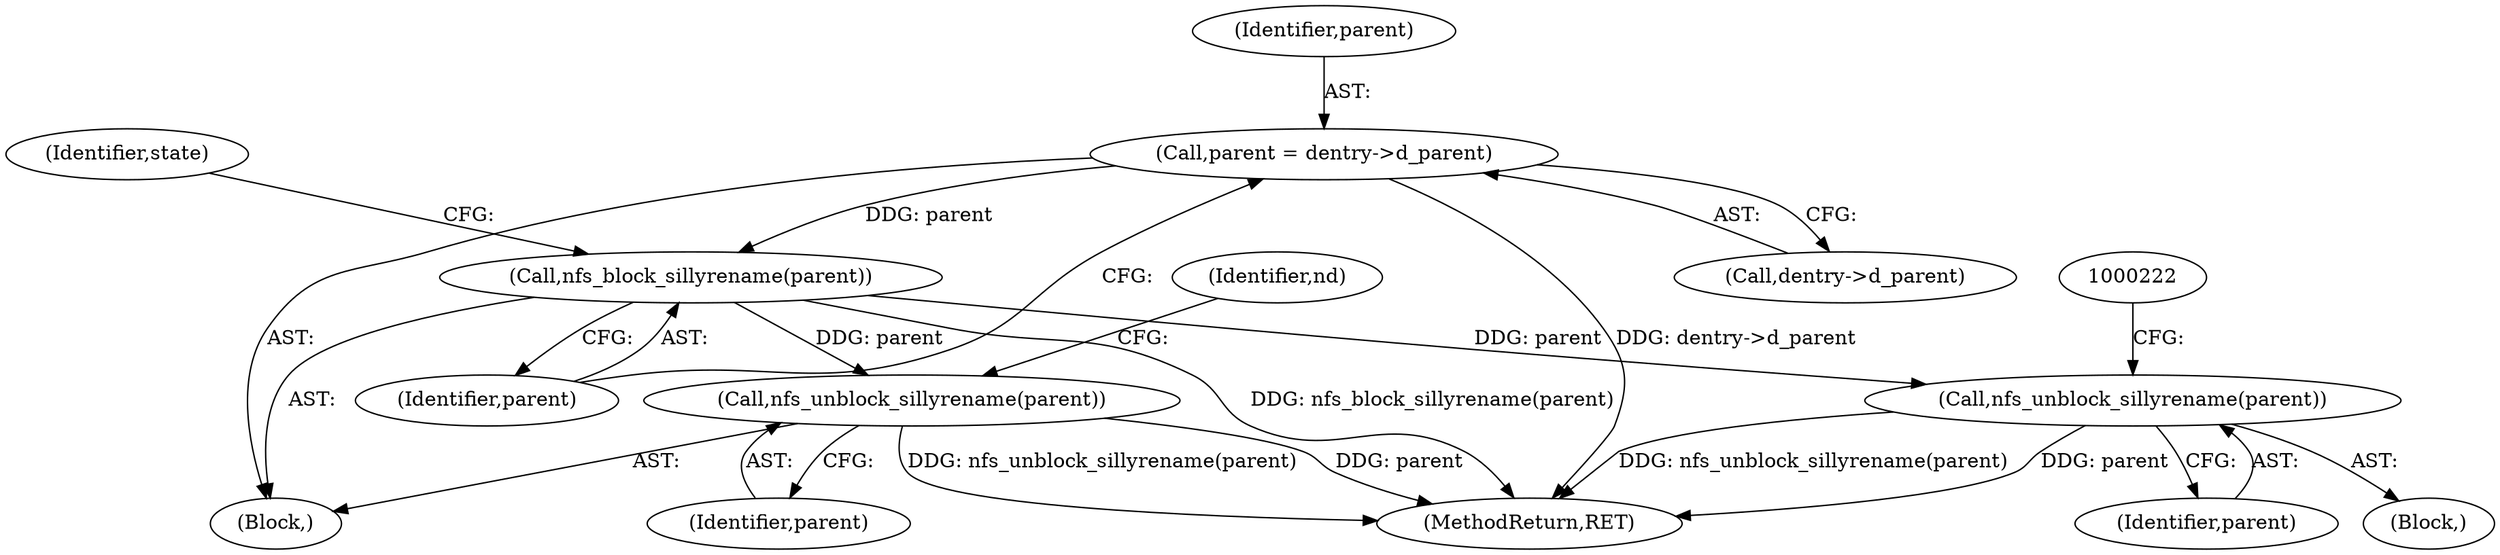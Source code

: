 digraph "0_linux_dc0b027dfadfcb8a5504f7d8052754bf8d501ab9_5@pointer" {
"1000175" [label="(Call,parent = dentry->d_parent)"];
"1000180" [label="(Call,nfs_block_sillyrename(parent))"];
"1000218" [label="(Call,nfs_unblock_sillyrename(parent))"];
"1000247" [label="(Call,nfs_unblock_sillyrename(parent))"];
"1000247" [label="(Call,nfs_unblock_sillyrename(parent))"];
"1000175" [label="(Call,parent = dentry->d_parent)"];
"1000176" [label="(Identifier,parent)"];
"1000177" [label="(Call,dentry->d_parent)"];
"1000180" [label="(Call,nfs_block_sillyrename(parent))"];
"1000256" [label="(MethodReturn,RET)"];
"1000250" [label="(Identifier,nd)"];
"1000105" [label="(Block,)"];
"1000181" [label="(Identifier,parent)"];
"1000183" [label="(Identifier,state)"];
"1000218" [label="(Call,nfs_unblock_sillyrename(parent))"];
"1000219" [label="(Identifier,parent)"];
"1000248" [label="(Identifier,parent)"];
"1000203" [label="(Block,)"];
"1000175" -> "1000105"  [label="AST: "];
"1000175" -> "1000177"  [label="CFG: "];
"1000176" -> "1000175"  [label="AST: "];
"1000177" -> "1000175"  [label="AST: "];
"1000181" -> "1000175"  [label="CFG: "];
"1000175" -> "1000256"  [label="DDG: dentry->d_parent"];
"1000175" -> "1000180"  [label="DDG: parent"];
"1000180" -> "1000105"  [label="AST: "];
"1000180" -> "1000181"  [label="CFG: "];
"1000181" -> "1000180"  [label="AST: "];
"1000183" -> "1000180"  [label="CFG: "];
"1000180" -> "1000256"  [label="DDG: nfs_block_sillyrename(parent)"];
"1000180" -> "1000218"  [label="DDG: parent"];
"1000180" -> "1000247"  [label="DDG: parent"];
"1000218" -> "1000203"  [label="AST: "];
"1000218" -> "1000219"  [label="CFG: "];
"1000219" -> "1000218"  [label="AST: "];
"1000222" -> "1000218"  [label="CFG: "];
"1000218" -> "1000256"  [label="DDG: parent"];
"1000218" -> "1000256"  [label="DDG: nfs_unblock_sillyrename(parent)"];
"1000247" -> "1000105"  [label="AST: "];
"1000247" -> "1000248"  [label="CFG: "];
"1000248" -> "1000247"  [label="AST: "];
"1000250" -> "1000247"  [label="CFG: "];
"1000247" -> "1000256"  [label="DDG: parent"];
"1000247" -> "1000256"  [label="DDG: nfs_unblock_sillyrename(parent)"];
}
